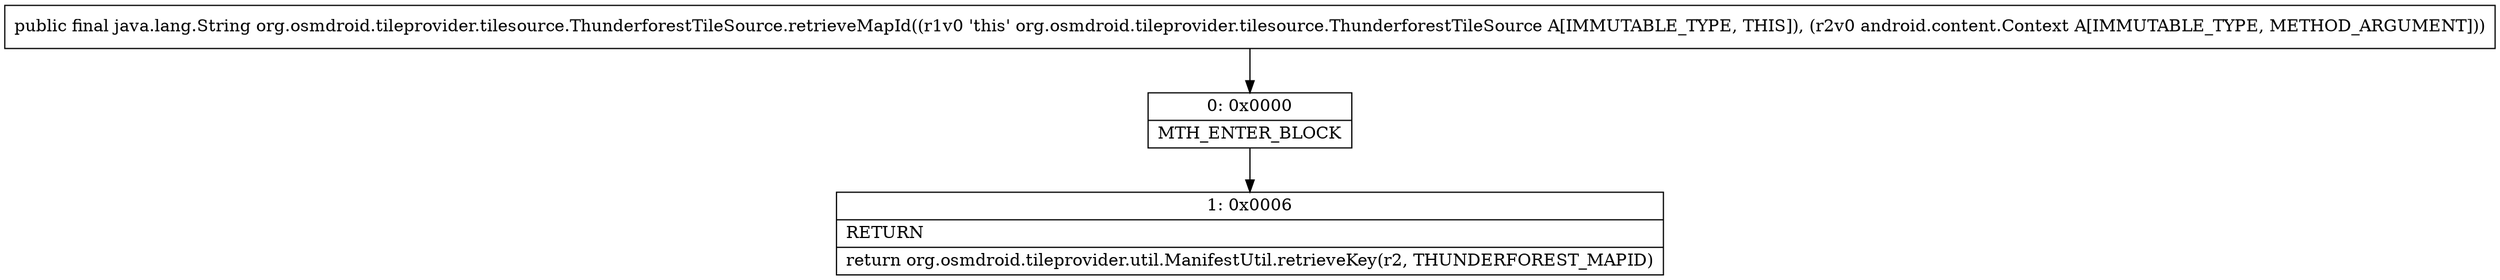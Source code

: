 digraph "CFG fororg.osmdroid.tileprovider.tilesource.ThunderforestTileSource.retrieveMapId(Landroid\/content\/Context;)Ljava\/lang\/String;" {
Node_0 [shape=record,label="{0\:\ 0x0000|MTH_ENTER_BLOCK\l}"];
Node_1 [shape=record,label="{1\:\ 0x0006|RETURN\l|return org.osmdroid.tileprovider.util.ManifestUtil.retrieveKey(r2, THUNDERFOREST_MAPID)\l}"];
MethodNode[shape=record,label="{public final java.lang.String org.osmdroid.tileprovider.tilesource.ThunderforestTileSource.retrieveMapId((r1v0 'this' org.osmdroid.tileprovider.tilesource.ThunderforestTileSource A[IMMUTABLE_TYPE, THIS]), (r2v0 android.content.Context A[IMMUTABLE_TYPE, METHOD_ARGUMENT])) }"];
MethodNode -> Node_0;
Node_0 -> Node_1;
}

